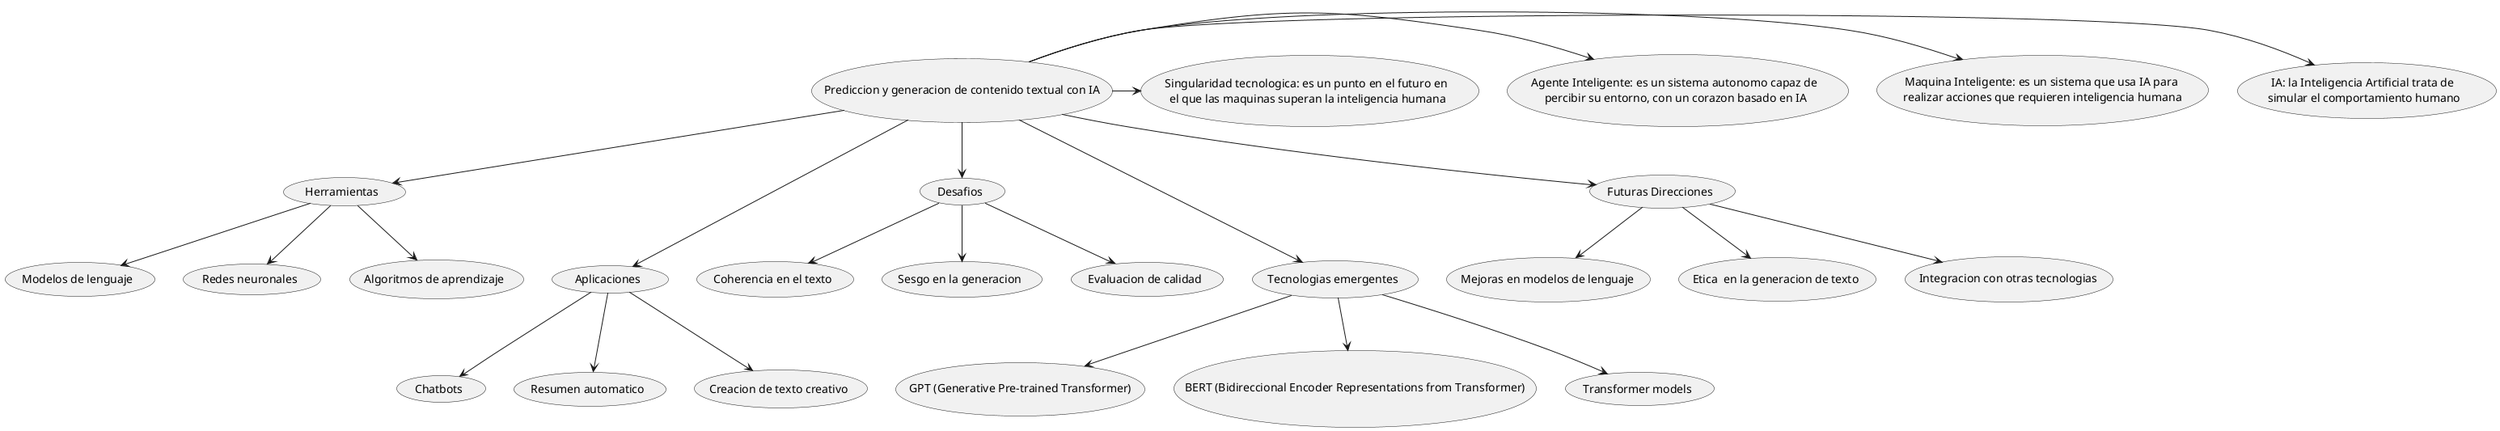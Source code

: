 @startuml
usecase "Prediccion y generacion de contenido textual con IA" as 1
usecase "Herramientas" as 2
usecase "Modelos de lenguaje" as 3
usecase "Redes neuronales" as 4
usecase "Algoritmos de aprendizaje" as 5
usecase "Aplicaciones" as 7
usecase "Chatbots" as 8
usecase "Resumen automatico" as 9
usecase "Creacion de texto creativo" as 10
usecase "Desafios" as 11
usecase "Coherencia en el texto" as 12
usecase "Sesgo en la generacion" as 13
usecase "Evaluacion de calidad" as 14
usecase "Tecnologias emergentes" as 15
usecase "GPT (Generative Pre-trained Transformer)" as 16
usecase "BERT (Bidireccional Encoder Representations from Transformer)" as 17
usecase "Transformer models" as 18
usecase "Futuras Direcciones" as 19
usecase "Mejoras en modelos de lenguaje" as 20
usecase "Etica  en la generacion de texto" as 21
usecase "Integracion con otras tecnologias" as 22

usecase "IA: la Inteligencia Artificial trata de \nsimular el comportamiento humano" as 23
usecase "Maquina Inteligente: es un sistema que usa IA para \nrealizar acciones que requieren inteligencia humana" as 24
usecase "Agente Inteligente: es un sistema autonomo capaz de \npercibir su entorno, con un corazon basado en IA" as 25
usecase "Singularidad tecnologica: es un punto en el futuro en \nel que las maquinas superan la inteligencia humana" as 26
1 --> 2
2 --> 3
2 --> 4
2 --> 5

1 ---> 7
7 --> 8
7 --> 9
7 --> 10

1 --> 11
11 --> 12
11 --> 13
11 --> 14

1 ---> 15
15 --> 16
15 --> 17
15 --> 18

1 --> 19
19 --> 20
19 --> 21
19 --> 22

1 -> 23
1 -> 24
1 -> 25
1 -> 26
@enduml
